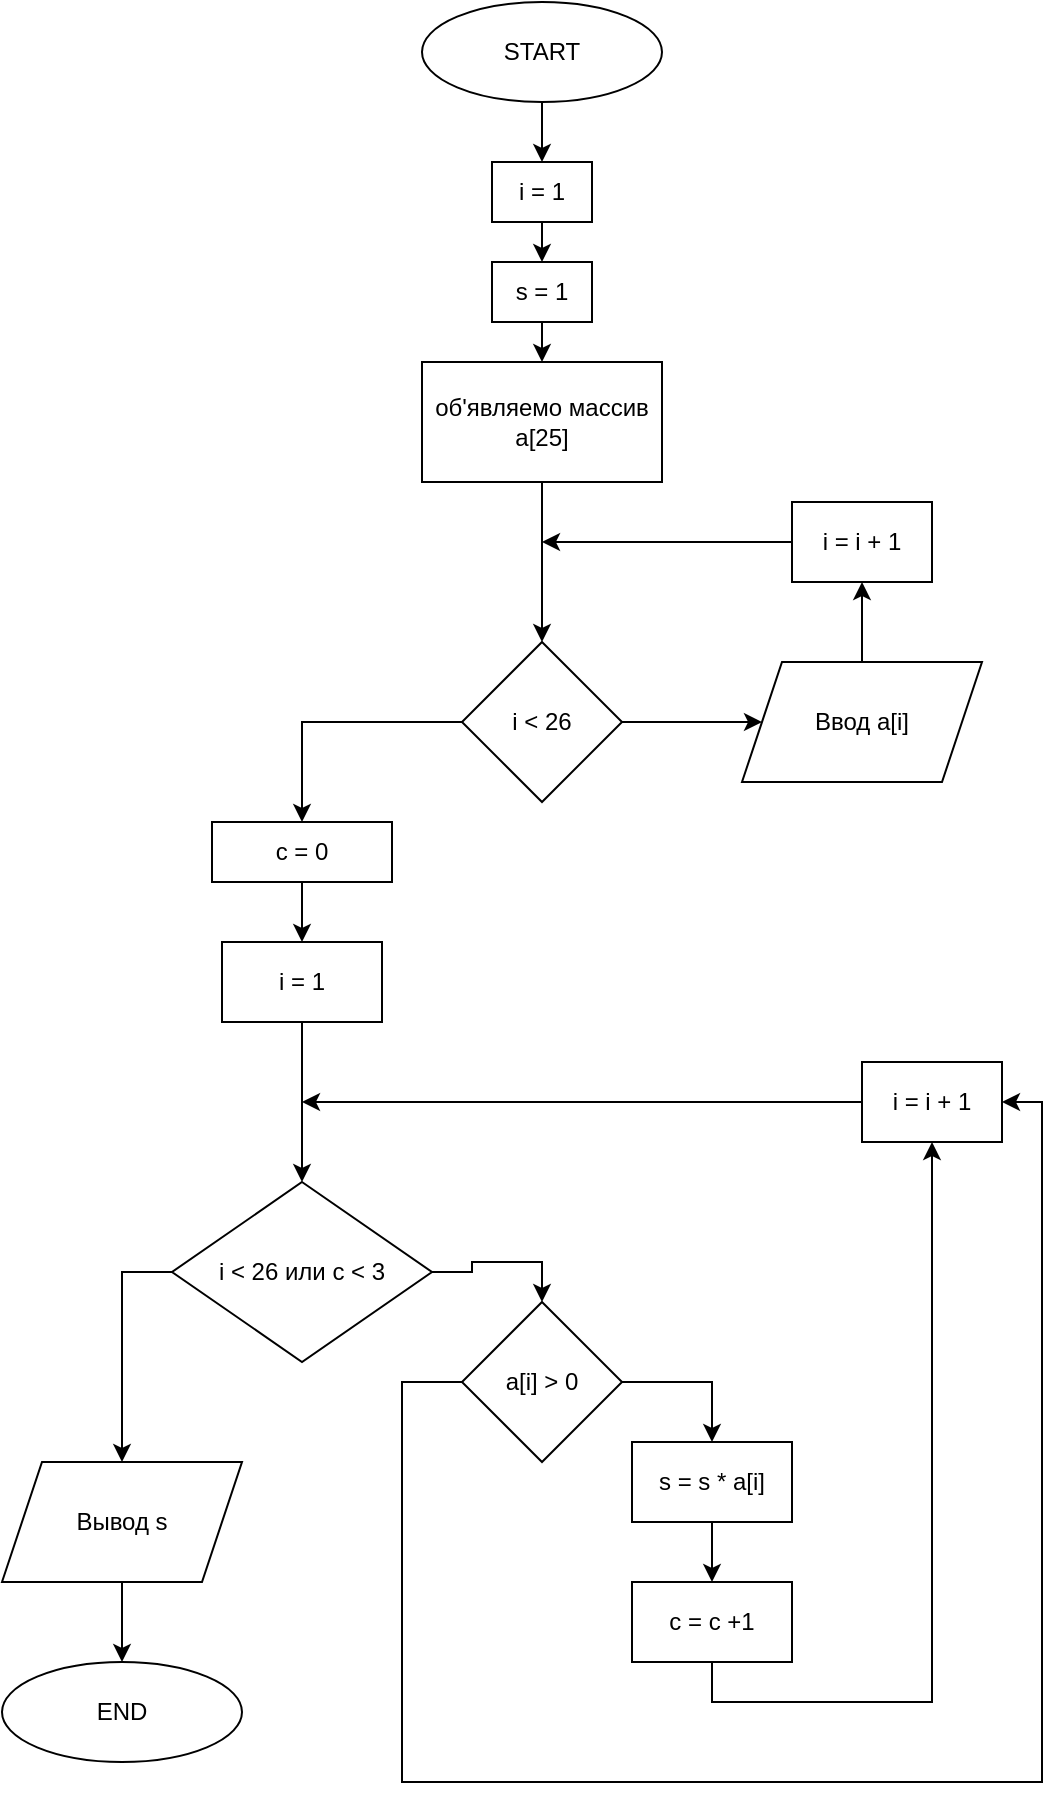 <mxfile version="13.11.0" type="github">
  <diagram id="FeFlqVcn6nTKqhcfBx48" name="Page-1">
    <mxGraphModel dx="686" dy="696" grid="1" gridSize="10" guides="1" tooltips="1" connect="1" arrows="1" fold="1" page="1" pageScale="1" pageWidth="827" pageHeight="1169" math="0" shadow="0">
      <root>
        <mxCell id="0" />
        <mxCell id="1" parent="0" />
        <mxCell id="4ClK2pjCSu0KESxAGlqH-29" style="edgeStyle=orthogonalEdgeStyle;rounded=0;orthogonalLoop=1;jettySize=auto;html=1;exitX=0.5;exitY=1;exitDx=0;exitDy=0;" edge="1" parent="1" source="4ClK2pjCSu0KESxAGlqH-1" target="4ClK2pjCSu0KESxAGlqH-2">
          <mxGeometry relative="1" as="geometry" />
        </mxCell>
        <mxCell id="4ClK2pjCSu0KESxAGlqH-1" value="START" style="ellipse;whiteSpace=wrap;html=1;" vertex="1" parent="1">
          <mxGeometry x="250" y="70" width="120" height="50" as="geometry" />
        </mxCell>
        <mxCell id="4ClK2pjCSu0KESxAGlqH-28" style="edgeStyle=orthogonalEdgeStyle;rounded=0;orthogonalLoop=1;jettySize=auto;html=1;exitX=0.5;exitY=1;exitDx=0;exitDy=0;entryX=0.5;entryY=0;entryDx=0;entryDy=0;" edge="1" parent="1" source="4ClK2pjCSu0KESxAGlqH-2" target="4ClK2pjCSu0KESxAGlqH-8">
          <mxGeometry relative="1" as="geometry" />
        </mxCell>
        <mxCell id="4ClK2pjCSu0KESxAGlqH-2" value="i = 1" style="rounded=0;whiteSpace=wrap;html=1;" vertex="1" parent="1">
          <mxGeometry x="285" y="150" width="50" height="30" as="geometry" />
        </mxCell>
        <mxCell id="4ClK2pjCSu0KESxAGlqH-15" style="edgeStyle=orthogonalEdgeStyle;rounded=0;orthogonalLoop=1;jettySize=auto;html=1;exitX=0;exitY=0.5;exitDx=0;exitDy=0;entryX=0.5;entryY=0;entryDx=0;entryDy=0;" edge="1" parent="1" source="4ClK2pjCSu0KESxAGlqH-3" target="4ClK2pjCSu0KESxAGlqH-32">
          <mxGeometry relative="1" as="geometry">
            <mxPoint x="190" y="470" as="targetPoint" />
            <Array as="points">
              <mxPoint x="190" y="430" />
            </Array>
          </mxGeometry>
        </mxCell>
        <mxCell id="4ClK2pjCSu0KESxAGlqH-24" style="edgeStyle=orthogonalEdgeStyle;rounded=0;orthogonalLoop=1;jettySize=auto;html=1;exitX=1;exitY=0.5;exitDx=0;exitDy=0;" edge="1" parent="1" source="4ClK2pjCSu0KESxAGlqH-3" target="4ClK2pjCSu0KESxAGlqH-6">
          <mxGeometry relative="1" as="geometry" />
        </mxCell>
        <mxCell id="4ClK2pjCSu0KESxAGlqH-3" value="i &amp;lt; 26" style="rhombus;whiteSpace=wrap;html=1;" vertex="1" parent="1">
          <mxGeometry x="270" y="390" width="80" height="80" as="geometry" />
        </mxCell>
        <mxCell id="4ClK2pjCSu0KESxAGlqH-23" style="edgeStyle=orthogonalEdgeStyle;rounded=0;orthogonalLoop=1;jettySize=auto;html=1;exitX=0.5;exitY=1;exitDx=0;exitDy=0;entryX=0.5;entryY=0;entryDx=0;entryDy=0;" edge="1" parent="1" source="4ClK2pjCSu0KESxAGlqH-4" target="4ClK2pjCSu0KESxAGlqH-3">
          <mxGeometry relative="1" as="geometry" />
        </mxCell>
        <mxCell id="4ClK2pjCSu0KESxAGlqH-4" value="об&#39;являемо массив a[25]" style="rounded=0;whiteSpace=wrap;html=1;" vertex="1" parent="1">
          <mxGeometry x="250" y="250" width="120" height="60" as="geometry" />
        </mxCell>
        <mxCell id="4ClK2pjCSu0KESxAGlqH-26" style="edgeStyle=orthogonalEdgeStyle;rounded=0;orthogonalLoop=1;jettySize=auto;html=1;exitX=0;exitY=0.5;exitDx=0;exitDy=0;" edge="1" parent="1" source="4ClK2pjCSu0KESxAGlqH-5">
          <mxGeometry relative="1" as="geometry">
            <mxPoint x="310" y="340" as="targetPoint" />
          </mxGeometry>
        </mxCell>
        <mxCell id="4ClK2pjCSu0KESxAGlqH-5" value="i = i + 1" style="rounded=0;whiteSpace=wrap;html=1;" vertex="1" parent="1">
          <mxGeometry x="435" y="320" width="70" height="40" as="geometry" />
        </mxCell>
        <mxCell id="4ClK2pjCSu0KESxAGlqH-25" style="edgeStyle=orthogonalEdgeStyle;rounded=0;orthogonalLoop=1;jettySize=auto;html=1;exitX=0.5;exitY=0;exitDx=0;exitDy=0;entryX=0.5;entryY=1;entryDx=0;entryDy=0;" edge="1" parent="1" source="4ClK2pjCSu0KESxAGlqH-6" target="4ClK2pjCSu0KESxAGlqH-5">
          <mxGeometry relative="1" as="geometry" />
        </mxCell>
        <mxCell id="4ClK2pjCSu0KESxAGlqH-6" value="Ввод a[i]" style="shape=parallelogram;perimeter=parallelogramPerimeter;whiteSpace=wrap;html=1;fixedSize=1;" vertex="1" parent="1">
          <mxGeometry x="410" y="400" width="120" height="60" as="geometry" />
        </mxCell>
        <mxCell id="4ClK2pjCSu0KESxAGlqH-7" value="END" style="ellipse;whiteSpace=wrap;html=1;" vertex="1" parent="1">
          <mxGeometry x="40" y="900" width="120" height="50" as="geometry" />
        </mxCell>
        <mxCell id="4ClK2pjCSu0KESxAGlqH-27" style="edgeStyle=orthogonalEdgeStyle;rounded=0;orthogonalLoop=1;jettySize=auto;html=1;exitX=0.5;exitY=1;exitDx=0;exitDy=0;entryX=0.5;entryY=0;entryDx=0;entryDy=0;" edge="1" parent="1" source="4ClK2pjCSu0KESxAGlqH-8" target="4ClK2pjCSu0KESxAGlqH-4">
          <mxGeometry relative="1" as="geometry" />
        </mxCell>
        <mxCell id="4ClK2pjCSu0KESxAGlqH-8" value="s = 1" style="rounded=0;whiteSpace=wrap;html=1;" vertex="1" parent="1">
          <mxGeometry x="285" y="200" width="50" height="30" as="geometry" />
        </mxCell>
        <mxCell id="4ClK2pjCSu0KESxAGlqH-16" style="edgeStyle=orthogonalEdgeStyle;rounded=0;orthogonalLoop=1;jettySize=auto;html=1;exitX=0.5;exitY=1;exitDx=0;exitDy=0;" edge="1" parent="1" source="4ClK2pjCSu0KESxAGlqH-10" target="4ClK2pjCSu0KESxAGlqH-13">
          <mxGeometry relative="1" as="geometry" />
        </mxCell>
        <mxCell id="4ClK2pjCSu0KESxAGlqH-10" value="i = 1" style="rounded=0;whiteSpace=wrap;html=1;" vertex="1" parent="1">
          <mxGeometry x="150" y="540" width="80" height="40" as="geometry" />
        </mxCell>
        <mxCell id="4ClK2pjCSu0KESxAGlqH-22" style="edgeStyle=orthogonalEdgeStyle;rounded=0;orthogonalLoop=1;jettySize=auto;html=1;exitX=0;exitY=0.5;exitDx=0;exitDy=0;" edge="1" parent="1" source="4ClK2pjCSu0KESxAGlqH-11">
          <mxGeometry relative="1" as="geometry">
            <mxPoint x="190" y="620" as="targetPoint" />
            <Array as="points">
              <mxPoint x="190" y="620" />
            </Array>
          </mxGeometry>
        </mxCell>
        <mxCell id="4ClK2pjCSu0KESxAGlqH-11" value="i = i + 1" style="rounded=0;whiteSpace=wrap;html=1;" vertex="1" parent="1">
          <mxGeometry x="470" y="600" width="70" height="40" as="geometry" />
        </mxCell>
        <mxCell id="4ClK2pjCSu0KESxAGlqH-17" style="edgeStyle=orthogonalEdgeStyle;rounded=0;orthogonalLoop=1;jettySize=auto;html=1;exitX=0;exitY=0.5;exitDx=0;exitDy=0;" edge="1" parent="1" source="4ClK2pjCSu0KESxAGlqH-13" target="4ClK2pjCSu0KESxAGlqH-14">
          <mxGeometry relative="1" as="geometry" />
        </mxCell>
        <mxCell id="4ClK2pjCSu0KESxAGlqH-39" style="edgeStyle=orthogonalEdgeStyle;rounded=0;orthogonalLoop=1;jettySize=auto;html=1;exitX=1;exitY=0.5;exitDx=0;exitDy=0;entryX=0.5;entryY=0;entryDx=0;entryDy=0;" edge="1" parent="1" source="4ClK2pjCSu0KESxAGlqH-13" target="4ClK2pjCSu0KESxAGlqH-31">
          <mxGeometry relative="1" as="geometry" />
        </mxCell>
        <mxCell id="4ClK2pjCSu0KESxAGlqH-13" value="i &amp;lt; 26 или c &amp;lt; 3" style="rhombus;whiteSpace=wrap;html=1;" vertex="1" parent="1">
          <mxGeometry x="125" y="660" width="130" height="90" as="geometry" />
        </mxCell>
        <mxCell id="4ClK2pjCSu0KESxAGlqH-18" style="edgeStyle=orthogonalEdgeStyle;rounded=0;orthogonalLoop=1;jettySize=auto;html=1;exitX=0.5;exitY=1;exitDx=0;exitDy=0;entryX=0.5;entryY=0;entryDx=0;entryDy=0;" edge="1" parent="1" source="4ClK2pjCSu0KESxAGlqH-14" target="4ClK2pjCSu0KESxAGlqH-7">
          <mxGeometry relative="1" as="geometry" />
        </mxCell>
        <mxCell id="4ClK2pjCSu0KESxAGlqH-14" value="Вывод s" style="shape=parallelogram;perimeter=parallelogramPerimeter;whiteSpace=wrap;html=1;fixedSize=1;" vertex="1" parent="1">
          <mxGeometry x="40" y="800" width="120" height="60" as="geometry" />
        </mxCell>
        <mxCell id="4ClK2pjCSu0KESxAGlqH-36" style="edgeStyle=orthogonalEdgeStyle;rounded=0;orthogonalLoop=1;jettySize=auto;html=1;exitX=0.5;exitY=1;exitDx=0;exitDy=0;entryX=0.5;entryY=0;entryDx=0;entryDy=0;" edge="1" parent="1" source="4ClK2pjCSu0KESxAGlqH-30" target="4ClK2pjCSu0KESxAGlqH-34">
          <mxGeometry relative="1" as="geometry" />
        </mxCell>
        <mxCell id="4ClK2pjCSu0KESxAGlqH-30" value="s = s * a[i]" style="rounded=0;whiteSpace=wrap;html=1;" vertex="1" parent="1">
          <mxGeometry x="355" y="790" width="80" height="40" as="geometry" />
        </mxCell>
        <mxCell id="4ClK2pjCSu0KESxAGlqH-35" style="edgeStyle=orthogonalEdgeStyle;rounded=0;orthogonalLoop=1;jettySize=auto;html=1;exitX=1;exitY=0.5;exitDx=0;exitDy=0;entryX=0.5;entryY=0;entryDx=0;entryDy=0;" edge="1" parent="1" source="4ClK2pjCSu0KESxAGlqH-31" target="4ClK2pjCSu0KESxAGlqH-30">
          <mxGeometry relative="1" as="geometry" />
        </mxCell>
        <mxCell id="4ClK2pjCSu0KESxAGlqH-38" style="edgeStyle=orthogonalEdgeStyle;rounded=0;orthogonalLoop=1;jettySize=auto;html=1;exitX=0;exitY=0.5;exitDx=0;exitDy=0;entryX=1;entryY=0.5;entryDx=0;entryDy=0;" edge="1" parent="1" source="4ClK2pjCSu0KESxAGlqH-31" target="4ClK2pjCSu0KESxAGlqH-11">
          <mxGeometry relative="1" as="geometry">
            <Array as="points">
              <mxPoint x="240" y="760" />
              <mxPoint x="240" y="960" />
              <mxPoint x="560" y="960" />
              <mxPoint x="560" y="620" />
            </Array>
          </mxGeometry>
        </mxCell>
        <mxCell id="4ClK2pjCSu0KESxAGlqH-31" value="a[i] &amp;gt; 0" style="rhombus;whiteSpace=wrap;html=1;" vertex="1" parent="1">
          <mxGeometry x="270" y="720" width="80" height="80" as="geometry" />
        </mxCell>
        <mxCell id="4ClK2pjCSu0KESxAGlqH-33" style="edgeStyle=orthogonalEdgeStyle;rounded=0;orthogonalLoop=1;jettySize=auto;html=1;" edge="1" parent="1" source="4ClK2pjCSu0KESxAGlqH-32" target="4ClK2pjCSu0KESxAGlqH-10">
          <mxGeometry relative="1" as="geometry" />
        </mxCell>
        <mxCell id="4ClK2pjCSu0KESxAGlqH-32" value="c = 0" style="rounded=0;whiteSpace=wrap;html=1;" vertex="1" parent="1">
          <mxGeometry x="145" y="480" width="90" height="30" as="geometry" />
        </mxCell>
        <mxCell id="4ClK2pjCSu0KESxAGlqH-37" style="edgeStyle=orthogonalEdgeStyle;rounded=0;orthogonalLoop=1;jettySize=auto;html=1;exitX=0.5;exitY=1;exitDx=0;exitDy=0;entryX=0.5;entryY=1;entryDx=0;entryDy=0;" edge="1" parent="1" source="4ClK2pjCSu0KESxAGlqH-34" target="4ClK2pjCSu0KESxAGlqH-11">
          <mxGeometry relative="1" as="geometry" />
        </mxCell>
        <mxCell id="4ClK2pjCSu0KESxAGlqH-34" value="c = c +1" style="rounded=0;whiteSpace=wrap;html=1;" vertex="1" parent="1">
          <mxGeometry x="355" y="860" width="80" height="40" as="geometry" />
        </mxCell>
      </root>
    </mxGraphModel>
  </diagram>
</mxfile>
